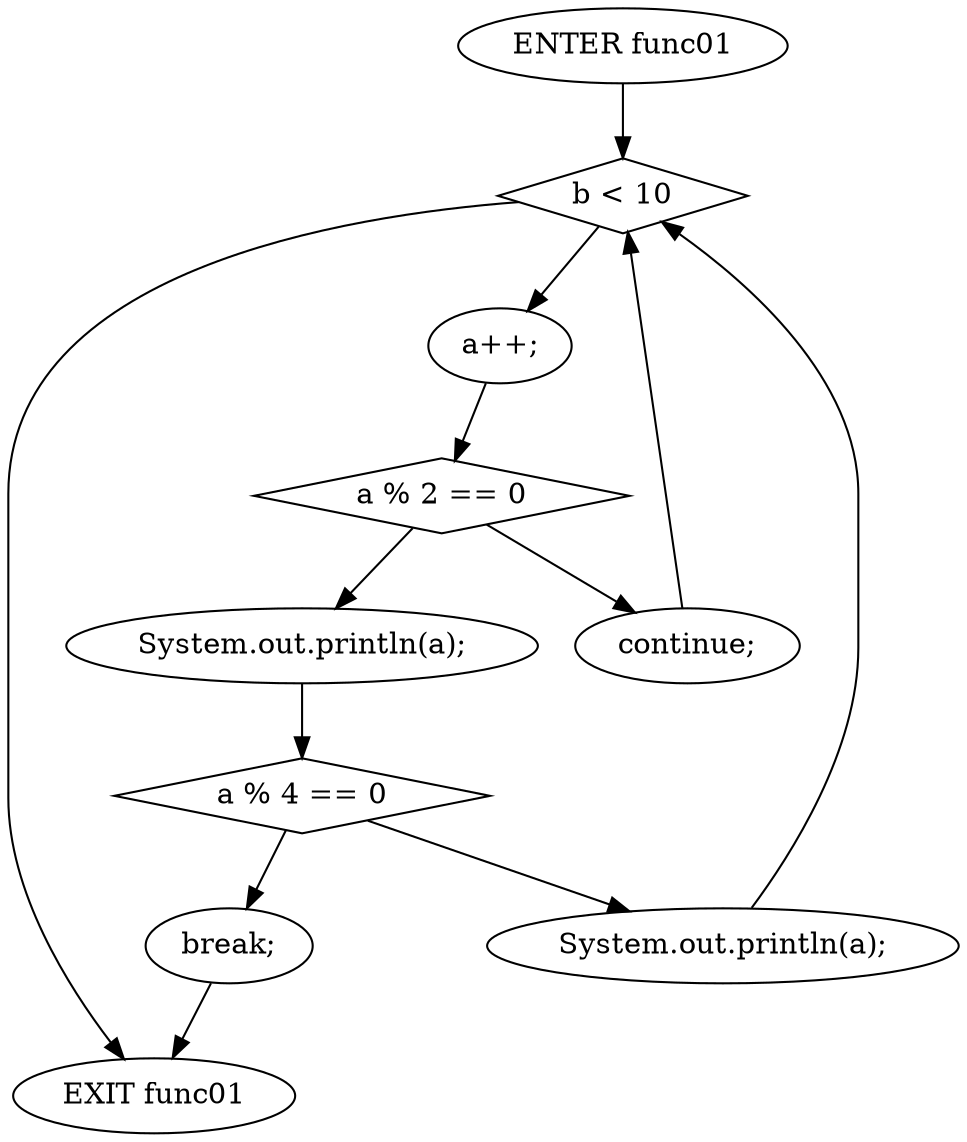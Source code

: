 digraph G {
  0 [ label="ENTER func01" ];
  1 [ label="EXIT func01" ];
  2 [ shape="diamond" label="b < 10" ];
  3 [ label="a++;" ];
  4 [ shape="diamond" label="a % 2 == 0" ];
  5 [ label="continue;" ];
  6 [ label="System.out.println(a);" ];
  7 [ shape="diamond" label="a % 4 == 0" ];
  8 [ label="break;" ];
  9 [ label="System.out.println(a);" ];
  0 -> 2;
  2 -> 3;
  3 -> 4;
  4 -> 5;
  4 -> 6;
  6 -> 7;
  7 -> 8;
  7 -> 9;
  9 -> 2;
  5 -> 2;
  2 -> 1;
  8 -> 1;
}
